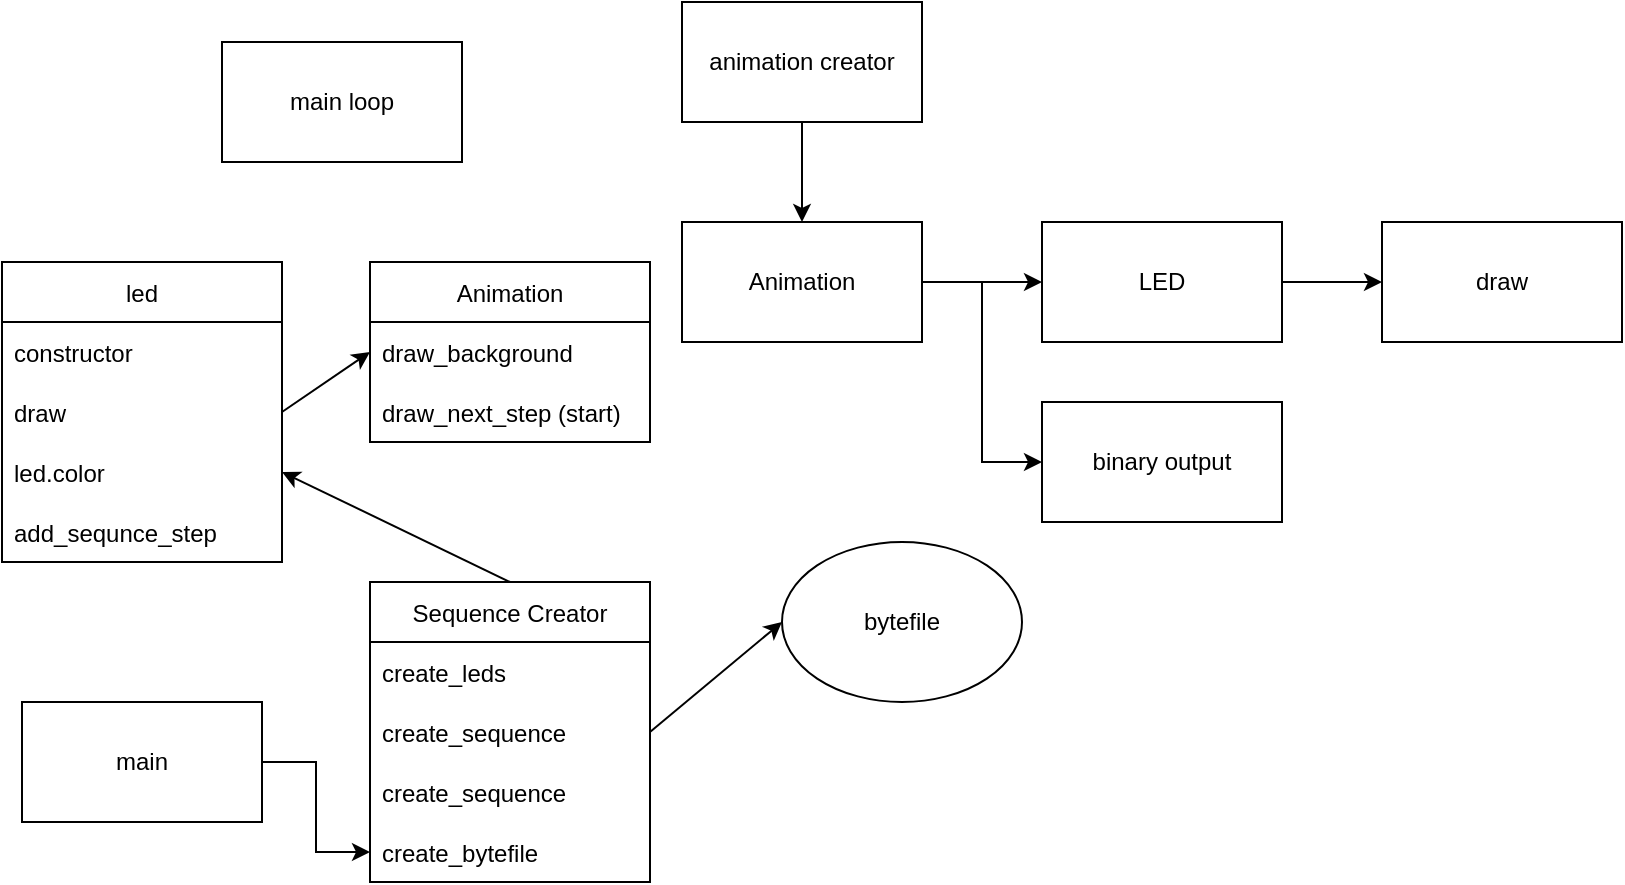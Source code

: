 <mxfile version="21.6.5" type="device">
  <diagram id="cHiwt1-knHcqhGlwwZUh" name="Seite-1">
    <mxGraphModel dx="1036" dy="614" grid="1" gridSize="10" guides="1" tooltips="1" connect="1" arrows="1" fold="1" page="1" pageScale="1" pageWidth="827" pageHeight="1169" math="0" shadow="0">
      <root>
        <mxCell id="0" />
        <mxCell id="1" parent="0" />
        <mxCell id="9d4ROPJfPpuoCxRV54vP-10" value="" style="edgeStyle=orthogonalEdgeStyle;rounded=0;orthogonalLoop=1;jettySize=auto;html=1;" parent="1" source="9d4ROPJfPpuoCxRV54vP-1" target="9d4ROPJfPpuoCxRV54vP-3" edge="1">
          <mxGeometry relative="1" as="geometry" />
        </mxCell>
        <mxCell id="9d4ROPJfPpuoCxRV54vP-1" value="LED" style="rounded=0;whiteSpace=wrap;html=1;" parent="1" vertex="1">
          <mxGeometry x="530" y="120" width="120" height="60" as="geometry" />
        </mxCell>
        <mxCell id="9d4ROPJfPpuoCxRV54vP-8" value="" style="edgeStyle=orthogonalEdgeStyle;rounded=0;orthogonalLoop=1;jettySize=auto;html=1;" parent="1" source="9d4ROPJfPpuoCxRV54vP-2" target="9d4ROPJfPpuoCxRV54vP-1" edge="1">
          <mxGeometry relative="1" as="geometry" />
        </mxCell>
        <mxCell id="9d4ROPJfPpuoCxRV54vP-9" style="edgeStyle=orthogonalEdgeStyle;rounded=0;orthogonalLoop=1;jettySize=auto;html=1;entryX=0;entryY=0.5;entryDx=0;entryDy=0;" parent="1" source="9d4ROPJfPpuoCxRV54vP-2" target="9d4ROPJfPpuoCxRV54vP-4" edge="1">
          <mxGeometry relative="1" as="geometry" />
        </mxCell>
        <mxCell id="9d4ROPJfPpuoCxRV54vP-2" value="Animation" style="rounded=0;whiteSpace=wrap;html=1;" parent="1" vertex="1">
          <mxGeometry x="350" y="120" width="120" height="60" as="geometry" />
        </mxCell>
        <mxCell id="9d4ROPJfPpuoCxRV54vP-3" value="draw" style="rounded=0;whiteSpace=wrap;html=1;" parent="1" vertex="1">
          <mxGeometry x="700" y="120" width="120" height="60" as="geometry" />
        </mxCell>
        <mxCell id="9d4ROPJfPpuoCxRV54vP-4" value="binary output" style="rounded=0;whiteSpace=wrap;html=1;" parent="1" vertex="1">
          <mxGeometry x="530" y="210" width="120" height="60" as="geometry" />
        </mxCell>
        <mxCell id="9d4ROPJfPpuoCxRV54vP-5" value="main loop" style="rounded=0;whiteSpace=wrap;html=1;" parent="1" vertex="1">
          <mxGeometry x="120" y="30" width="120" height="60" as="geometry" />
        </mxCell>
        <mxCell id="9d4ROPJfPpuoCxRV54vP-7" value="" style="edgeStyle=orthogonalEdgeStyle;rounded=0;orthogonalLoop=1;jettySize=auto;html=1;" parent="1" source="9d4ROPJfPpuoCxRV54vP-6" target="9d4ROPJfPpuoCxRV54vP-2" edge="1">
          <mxGeometry relative="1" as="geometry" />
        </mxCell>
        <mxCell id="9d4ROPJfPpuoCxRV54vP-6" value="animation creator" style="rounded=0;whiteSpace=wrap;html=1;" parent="1" vertex="1">
          <mxGeometry x="350" y="10" width="120" height="60" as="geometry" />
        </mxCell>
        <mxCell id="9d4ROPJfPpuoCxRV54vP-12" value="bytefile" style="ellipse;whiteSpace=wrap;html=1;" parent="1" vertex="1">
          <mxGeometry x="400" y="280" width="120" height="80" as="geometry" />
        </mxCell>
        <mxCell id="9d4ROPJfPpuoCxRV54vP-13" value="Animation" style="swimlane;fontStyle=0;childLayout=stackLayout;horizontal=1;startSize=30;horizontalStack=0;resizeParent=1;resizeParentMax=0;resizeLast=0;collapsible=1;marginBottom=0;" parent="1" vertex="1">
          <mxGeometry x="194" y="140" width="140" height="90" as="geometry" />
        </mxCell>
        <mxCell id="9d4ROPJfPpuoCxRV54vP-14" value="draw_background" style="text;strokeColor=none;fillColor=none;align=left;verticalAlign=middle;spacingLeft=4;spacingRight=4;overflow=hidden;points=[[0,0.5],[1,0.5]];portConstraint=eastwest;rotatable=0;" parent="9d4ROPJfPpuoCxRV54vP-13" vertex="1">
          <mxGeometry y="30" width="140" height="30" as="geometry" />
        </mxCell>
        <mxCell id="9d4ROPJfPpuoCxRV54vP-15" value="draw_next_step (start)" style="text;strokeColor=none;fillColor=none;align=left;verticalAlign=middle;spacingLeft=4;spacingRight=4;overflow=hidden;points=[[0,0.5],[1,0.5]];portConstraint=eastwest;rotatable=0;" parent="9d4ROPJfPpuoCxRV54vP-13" vertex="1">
          <mxGeometry y="60" width="140" height="30" as="geometry" />
        </mxCell>
        <mxCell id="9d4ROPJfPpuoCxRV54vP-16" value="Sequence Creator" style="swimlane;fontStyle=0;childLayout=stackLayout;horizontal=1;startSize=30;horizontalStack=0;resizeParent=1;resizeParentMax=0;resizeLast=0;collapsible=1;marginBottom=0;" parent="1" vertex="1">
          <mxGeometry x="194" y="300" width="140" height="150" as="geometry" />
        </mxCell>
        <mxCell id="9d4ROPJfPpuoCxRV54vP-17" value="create_leds" style="text;strokeColor=none;fillColor=none;align=left;verticalAlign=middle;spacingLeft=4;spacingRight=4;overflow=hidden;points=[[0,0.5],[1,0.5]];portConstraint=eastwest;rotatable=0;" parent="9d4ROPJfPpuoCxRV54vP-16" vertex="1">
          <mxGeometry y="30" width="140" height="30" as="geometry" />
        </mxCell>
        <mxCell id="9d4ROPJfPpuoCxRV54vP-18" value="create_sequence" style="text;strokeColor=none;fillColor=none;align=left;verticalAlign=middle;spacingLeft=4;spacingRight=4;overflow=hidden;points=[[0,0.5],[1,0.5]];portConstraint=eastwest;rotatable=0;" parent="9d4ROPJfPpuoCxRV54vP-16" vertex="1">
          <mxGeometry y="60" width="140" height="30" as="geometry" />
        </mxCell>
        <mxCell id="9d4ROPJfPpuoCxRV54vP-19" value="create_sequence" style="text;strokeColor=none;fillColor=none;align=left;verticalAlign=middle;spacingLeft=4;spacingRight=4;overflow=hidden;points=[[0,0.5],[1,0.5]];portConstraint=eastwest;rotatable=0;" parent="9d4ROPJfPpuoCxRV54vP-16" vertex="1">
          <mxGeometry y="90" width="140" height="30" as="geometry" />
        </mxCell>
        <mxCell id="9d4ROPJfPpuoCxRV54vP-20" value="create_bytefile" style="text;strokeColor=none;fillColor=none;align=left;verticalAlign=middle;spacingLeft=4;spacingRight=4;overflow=hidden;points=[[0,0.5],[1,0.5]];portConstraint=eastwest;rotatable=0;" parent="9d4ROPJfPpuoCxRV54vP-16" vertex="1">
          <mxGeometry y="120" width="140" height="30" as="geometry" />
        </mxCell>
        <mxCell id="9d4ROPJfPpuoCxRV54vP-21" value="led" style="swimlane;fontStyle=0;childLayout=stackLayout;horizontal=1;startSize=30;horizontalStack=0;resizeParent=1;resizeParentMax=0;resizeLast=0;collapsible=1;marginBottom=0;" parent="1" vertex="1">
          <mxGeometry x="10" y="140" width="140" height="150" as="geometry" />
        </mxCell>
        <mxCell id="9d4ROPJfPpuoCxRV54vP-22" value="constructor" style="text;strokeColor=none;fillColor=none;align=left;verticalAlign=middle;spacingLeft=4;spacingRight=4;overflow=hidden;points=[[0,0.5],[1,0.5]];portConstraint=eastwest;rotatable=0;" parent="9d4ROPJfPpuoCxRV54vP-21" vertex="1">
          <mxGeometry y="30" width="140" height="30" as="geometry" />
        </mxCell>
        <mxCell id="9d4ROPJfPpuoCxRV54vP-23" value="draw" style="text;strokeColor=none;fillColor=none;align=left;verticalAlign=middle;spacingLeft=4;spacingRight=4;overflow=hidden;points=[[0,0.5],[1,0.5]];portConstraint=eastwest;rotatable=0;" parent="9d4ROPJfPpuoCxRV54vP-21" vertex="1">
          <mxGeometry y="60" width="140" height="30" as="geometry" />
        </mxCell>
        <mxCell id="9d4ROPJfPpuoCxRV54vP-24" value="led.color" style="text;strokeColor=none;fillColor=none;align=left;verticalAlign=middle;spacingLeft=4;spacingRight=4;overflow=hidden;points=[[0,0.5],[1,0.5]];portConstraint=eastwest;rotatable=0;" parent="9d4ROPJfPpuoCxRV54vP-21" vertex="1">
          <mxGeometry y="90" width="140" height="30" as="geometry" />
        </mxCell>
        <mxCell id="9d4ROPJfPpuoCxRV54vP-25" value="add_sequnce_step" style="text;strokeColor=none;fillColor=none;align=left;verticalAlign=middle;spacingLeft=4;spacingRight=4;overflow=hidden;points=[[0,0.5],[1,0.5]];portConstraint=eastwest;rotatable=0;" parent="9d4ROPJfPpuoCxRV54vP-21" vertex="1">
          <mxGeometry y="120" width="140" height="30" as="geometry" />
        </mxCell>
        <mxCell id="9d4ROPJfPpuoCxRV54vP-26" value="" style="endArrow=classic;html=1;rounded=0;exitX=1;exitY=0.5;exitDx=0;exitDy=0;entryX=0;entryY=0.5;entryDx=0;entryDy=0;" parent="1" source="9d4ROPJfPpuoCxRV54vP-18" target="9d4ROPJfPpuoCxRV54vP-12" edge="1">
          <mxGeometry width="50" height="50" relative="1" as="geometry">
            <mxPoint x="190" y="310" as="sourcePoint" />
            <mxPoint x="240" y="260" as="targetPoint" />
          </mxGeometry>
        </mxCell>
        <mxCell id="9d4ROPJfPpuoCxRV54vP-27" value="" style="endArrow=classic;html=1;rounded=0;exitX=0.5;exitY=0;exitDx=0;exitDy=0;entryX=1;entryY=0.5;entryDx=0;entryDy=0;" parent="1" source="9d4ROPJfPpuoCxRV54vP-16" target="9d4ROPJfPpuoCxRV54vP-24" edge="1">
          <mxGeometry width="50" height="50" relative="1" as="geometry">
            <mxPoint x="190" y="310" as="sourcePoint" />
            <mxPoint x="240" y="260" as="targetPoint" />
          </mxGeometry>
        </mxCell>
        <mxCell id="9d4ROPJfPpuoCxRV54vP-28" value="" style="edgeStyle=orthogonalEdgeStyle;rounded=0;orthogonalLoop=1;jettySize=auto;html=1;" parent="1" source="9d4ROPJfPpuoCxRV54vP-29" target="9d4ROPJfPpuoCxRV54vP-20" edge="1">
          <mxGeometry relative="1" as="geometry" />
        </mxCell>
        <mxCell id="9d4ROPJfPpuoCxRV54vP-29" value="main" style="rounded=0;whiteSpace=wrap;html=1;" parent="1" vertex="1">
          <mxGeometry x="20" y="360" width="120" height="60" as="geometry" />
        </mxCell>
        <mxCell id="9d4ROPJfPpuoCxRV54vP-30" value="" style="endArrow=classic;html=1;rounded=0;entryX=0;entryY=0.5;entryDx=0;entryDy=0;exitX=1;exitY=0.5;exitDx=0;exitDy=0;" parent="1" source="9d4ROPJfPpuoCxRV54vP-23" target="9d4ROPJfPpuoCxRV54vP-14" edge="1">
          <mxGeometry width="50" height="50" relative="1" as="geometry">
            <mxPoint x="190" y="300" as="sourcePoint" />
            <mxPoint x="240" y="250" as="targetPoint" />
          </mxGeometry>
        </mxCell>
      </root>
    </mxGraphModel>
  </diagram>
</mxfile>
